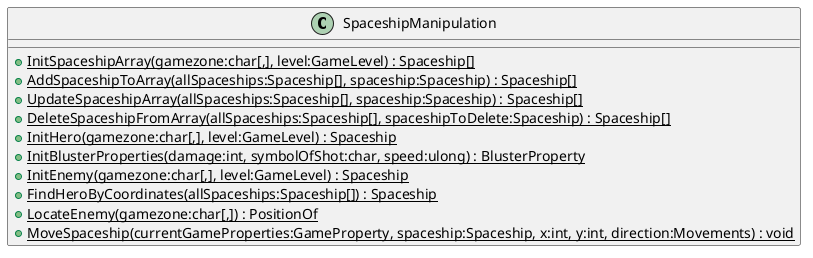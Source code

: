 @startuml
class SpaceshipManipulation {
    + {static} InitSpaceshipArray(gamezone:char[,], level:GameLevel) : Spaceship[]
    + {static} AddSpaceshipToArray(allSpaceships:Spaceship[], spaceship:Spaceship) : Spaceship[]
    + {static} UpdateSpaceshipArray(allSpaceships:Spaceship[], spaceship:Spaceship) : Spaceship[]
    + {static} DeleteSpaceshipFromArray(allSpaceships:Spaceship[], spaceshipToDelete:Spaceship) : Spaceship[]
    + {static} InitHero(gamezone:char[,], level:GameLevel) : Spaceship
    + {static} InitBlusterProperties(damage:int, symbolOfShot:char, speed:ulong) : BlusterProperty
    + {static} InitEnemy(gamezone:char[,], level:GameLevel) : Spaceship
    + {static} FindHeroByCoordinates(allSpaceships:Spaceship[]) : Spaceship
    + {static} LocateEnemy(gamezone:char[,]) : PositionOf
    + {static} MoveSpaceship(currentGameProperties:GameProperty, spaceship:Spaceship, x:int, y:int, direction:Movements) : void
}
@enduml
